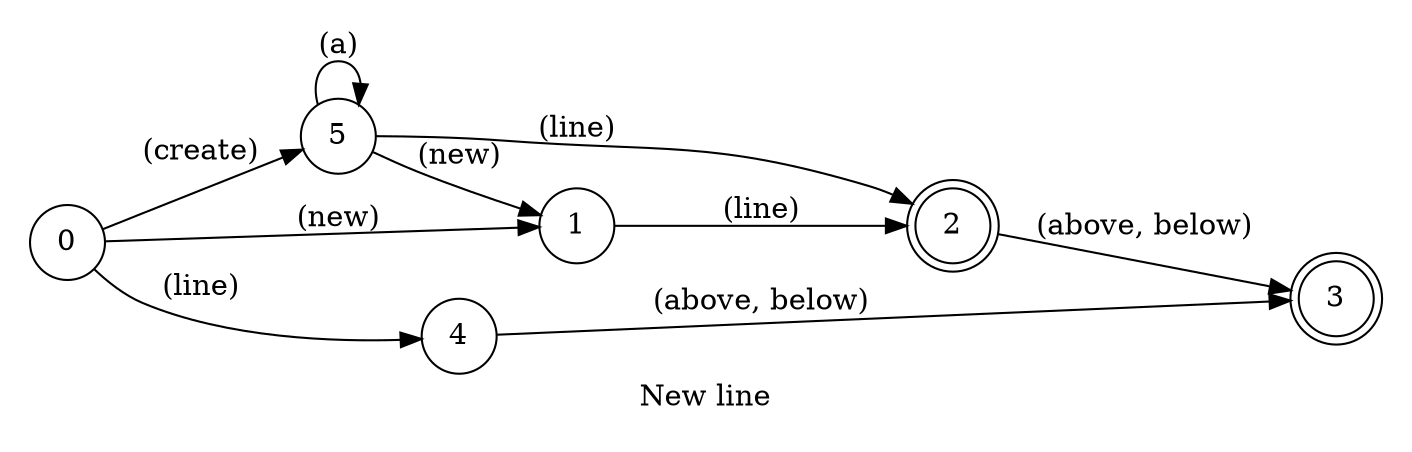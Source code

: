 digraph NewLine {
    id="new_line";
    label="New line";
    lang="en-US";
    langName="English";
    pad="0.2";
    rankdir=LR;
    node[shape=doublecircle]; 2 3;
    node[shape=circle];

    {0 5} -> 1 [label="(new)"];
    {1 5} -> 2 [label="(line)"];
    {2 4} -> 3 [label="(above, below)", store=position];
    0 -> 4 [label="(line)"];
    0 -> 5 [label="(create)"];
    5 -> 5 [label="(a)"];

    title="New line";
    desc="Creates a new line above or below the current line";
    examples="
        create line,
        create a line,
        create line above,
        create line below
    ";
}